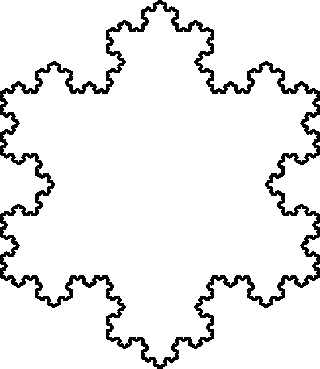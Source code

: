 settings.tex="pdflatex";

texpreamble("\usepackage{amsmath}
\usepackage{amsthm,amssymb}
\usepackage{mathpazo}
\usepackage[svgnames]{xcolor}
");
import graph;

size(160,0);


transform S=scale(1/3);
transform T=shift((1/3,0))*rotate(60)*S;
transform U=shift((1/2,sqrt(3)/6))*rotate(-60)*S;
transform V=shift((2/3,0))*S;

transform R=shift(1,0)*rotate(-120,(0,0));
transform RR=shift(1/2,-sqrt(3/4))*rotate(120,(0,0));

path[] P={(0,0)--(1,0)};
path[] Q={(0,0)--(1,1)--(1,0)};



int N=6;


for(int i=1; i<=N; ++i){
	P.push(S*P[i-1]--T*P[i-1]--U*P[i-1]--V*P[i-1]);
}

for(int i=1; i<=N; ++i){
	Q.push(S*Q[i-1]--T*Q[i-1]--U*Q[i-1]--V*Q[i-1]);
}

//draw(P[N]);
draw(Q[N]);
draw(R*Q[N]);
draw(RR*Q[N]);


